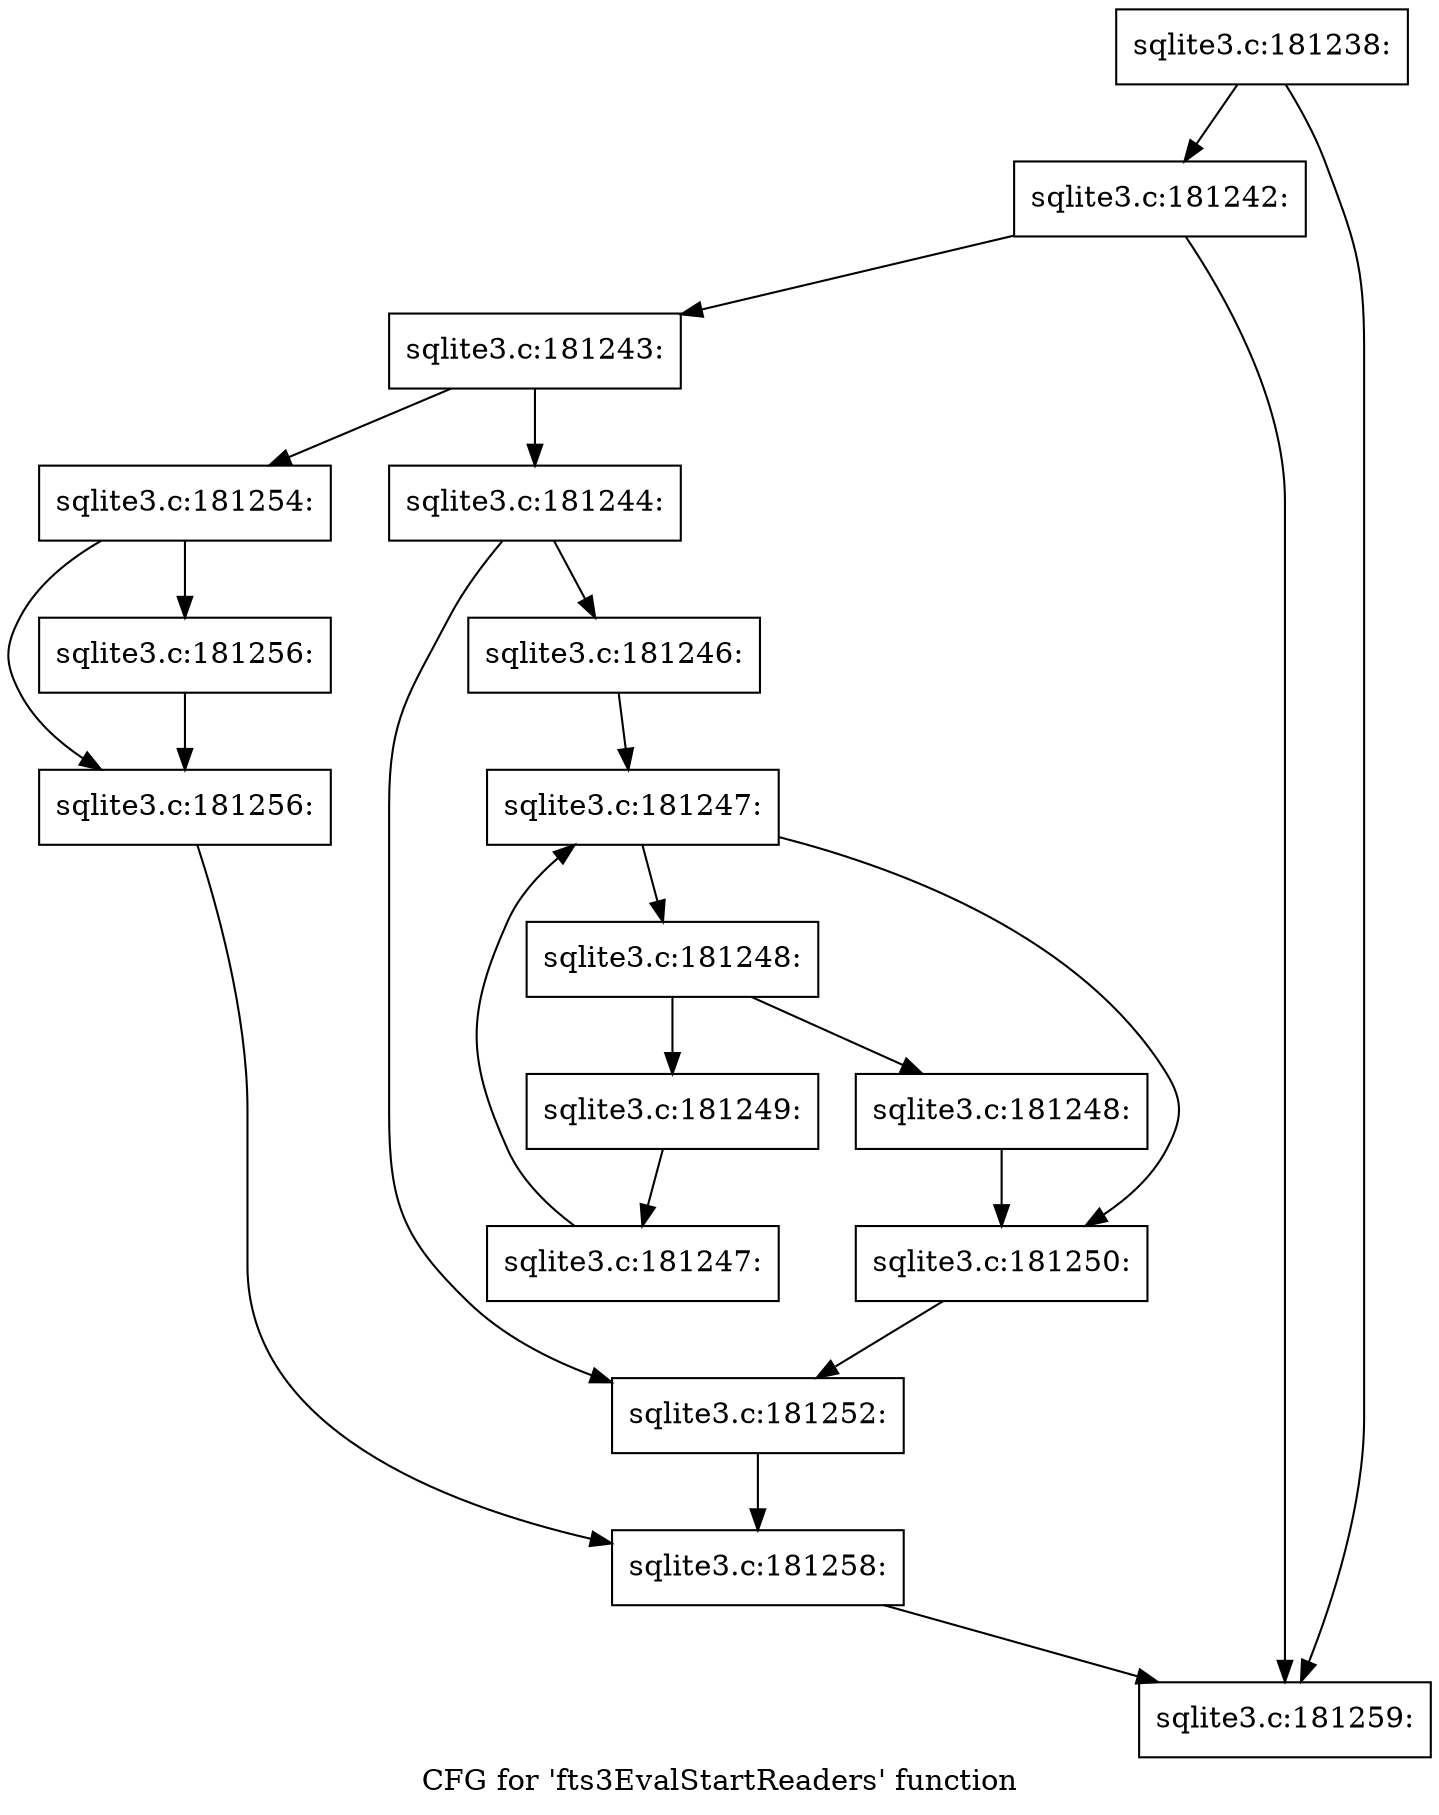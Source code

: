 digraph "CFG for 'fts3EvalStartReaders' function" {
	label="CFG for 'fts3EvalStartReaders' function";

	Node0x55c0faf38510 [shape=record,label="{sqlite3.c:181238:}"];
	Node0x55c0faf38510 -> Node0x55c0faf4fc50;
	Node0x55c0faf38510 -> Node0x55c0faf4f0a0;
	Node0x55c0faf4fc50 [shape=record,label="{sqlite3.c:181242:}"];
	Node0x55c0faf4fc50 -> Node0x55c0faf4f3e0;
	Node0x55c0faf4fc50 -> Node0x55c0faf4f0a0;
	Node0x55c0faf4f3e0 [shape=record,label="{sqlite3.c:181243:}"];
	Node0x55c0faf4f3e0 -> Node0x55c0faf50190;
	Node0x55c0faf4f3e0 -> Node0x55c0faf50230;
	Node0x55c0faf50190 [shape=record,label="{sqlite3.c:181244:}"];
	Node0x55c0faf50190 -> Node0x55c0faf50da0;
	Node0x55c0faf50190 -> Node0x55c0faf50df0;
	Node0x55c0faf50da0 [shape=record,label="{sqlite3.c:181246:}"];
	Node0x55c0faf50da0 -> Node0x55c0faf51560;
	Node0x55c0faf51560 [shape=record,label="{sqlite3.c:181247:}"];
	Node0x55c0faf51560 -> Node0x55c0faf51780;
	Node0x55c0faf51560 -> Node0x55c0faf513b0;
	Node0x55c0faf51780 [shape=record,label="{sqlite3.c:181248:}"];
	Node0x55c0faf51780 -> Node0x55c0faf51c00;
	Node0x55c0faf51780 -> Node0x55c0faf51c50;
	Node0x55c0faf51c00 [shape=record,label="{sqlite3.c:181248:}"];
	Node0x55c0faf51c00 -> Node0x55c0faf513b0;
	Node0x55c0faf51c50 [shape=record,label="{sqlite3.c:181249:}"];
	Node0x55c0faf51c50 -> Node0x55c0faf516f0;
	Node0x55c0faf516f0 [shape=record,label="{sqlite3.c:181247:}"];
	Node0x55c0faf516f0 -> Node0x55c0faf51560;
	Node0x55c0faf513b0 [shape=record,label="{sqlite3.c:181250:}"];
	Node0x55c0faf513b0 -> Node0x55c0faf50df0;
	Node0x55c0faf50df0 [shape=record,label="{sqlite3.c:181252:}"];
	Node0x55c0faf50df0 -> Node0x55c0faf501e0;
	Node0x55c0faf50230 [shape=record,label="{sqlite3.c:181254:}"];
	Node0x55c0faf50230 -> Node0x55c0faf536f0;
	Node0x55c0faf50230 -> Node0x55c0f5d0bba0;
	Node0x55c0faf536f0 [shape=record,label="{sqlite3.c:181256:}"];
	Node0x55c0faf536f0 -> Node0x55c0f5d0bba0;
	Node0x55c0f5d0bba0 [shape=record,label="{sqlite3.c:181256:}"];
	Node0x55c0f5d0bba0 -> Node0x55c0faf501e0;
	Node0x55c0faf501e0 [shape=record,label="{sqlite3.c:181258:}"];
	Node0x55c0faf501e0 -> Node0x55c0faf4f0a0;
	Node0x55c0faf4f0a0 [shape=record,label="{sqlite3.c:181259:}"];
}
